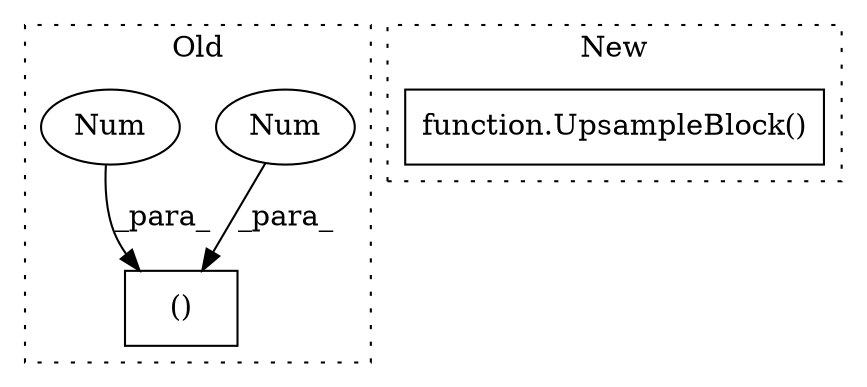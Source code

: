 digraph G {
subgraph cluster0 {
1 [label="()" a="54" s="1107" l="4" shape="box"];
3 [label="Num" a="76" s="1108" l="1" shape="ellipse"];
4 [label="Num" a="76" s="1110" l="1" shape="ellipse"];
label = "Old";
style="dotted";
}
subgraph cluster1 {
2 [label="function.UpsampleBlock()" a="75" s="1543,1561" l="14,1" shape="box"];
label = "New";
style="dotted";
}
3 -> 1 [label="_para_"];
4 -> 1 [label="_para_"];
}
